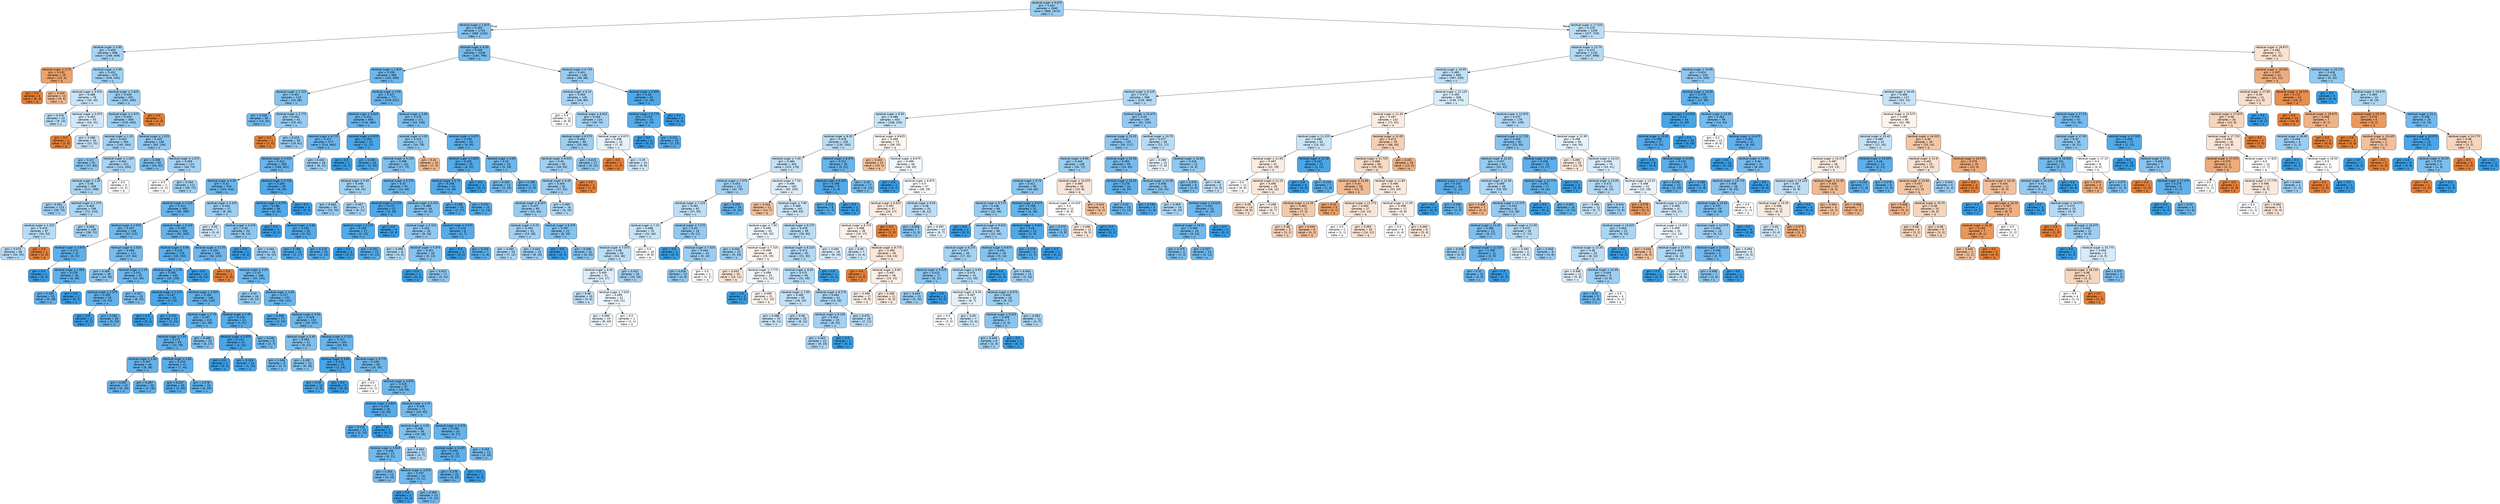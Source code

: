 digraph Tree {
node [shape=box, style="filled, rounded", color="black", fontname=helvetica] ;
edge [fontname=helvetica] ;
0 [label=<residual sugar &le; 6.875<br/>gini = 0.441<br/>samples = 2940<br/>value = [966, 1974]<br/>class = u>, fillcolor="#399de582"] ;
1 [label=<residual sugar &le; 1.675<br/>gini = 0.405<br/>samples = 1734<br/>value = [489, 1245]<br/>class = u>, fillcolor="#399de59b"] ;
0 -> 1 [labeldistance=2.5, labelangle=45, headlabel="True"] ;
2 [label=<residual sugar &le; 0.85<br/>gini = 0.459<br/>samples = 698<br/>value = [249, 449]<br/>class = u>, fillcolor="#399de572"] ;
1 -> 2 ;
3 [label=<residual sugar &le; 0.75<br/>gini = 0.332<br/>samples = 19<br/>value = [15, 4]<br/>class = q>, fillcolor="#e58139bb"] ;
2 -> 3 ;
4 [label=<gini = 0.0<br/>samples = 6<br/>value = [6, 0]<br/>class = q>, fillcolor="#e58139ff"] ;
3 -> 4 ;
5 [label=<gini = 0.426<br/>samples = 13<br/>value = [9, 4]<br/>class = q>, fillcolor="#e581398e"] ;
3 -> 5 ;
6 [label=<residual sugar &le; 1.05<br/>gini = 0.452<br/>samples = 679<br/>value = [234, 445]<br/>class = u>, fillcolor="#399de579"] ;
2 -> 6 ;
7 [label=<residual sugar &le; 0.925<br/>gini = 0.488<br/>samples = 78<br/>value = [33, 45]<br/>class = u>, fillcolor="#399de544"] ;
6 -> 7 ;
8 [label=<gini = 0.476<br/>samples = 23<br/>value = [9, 14]<br/>class = u>, fillcolor="#399de55b"] ;
7 -> 8 ;
9 [label=<residual sugar &le; 0.975<br/>gini = 0.492<br/>samples = 55<br/>value = [24, 31]<br/>class = u>, fillcolor="#399de53a"] ;
7 -> 9 ;
10 [label=<gini = 0.0<br/>samples = 2<br/>value = [2, 0]<br/>class = q>, fillcolor="#e58139ff"] ;
9 -> 10 ;
11 [label=<gini = 0.486<br/>samples = 53<br/>value = [22, 31]<br/>class = u>, fillcolor="#399de54a"] ;
9 -> 11 ;
12 [label=<residual sugar &le; 1.625<br/>gini = 0.445<br/>samples = 601<br/>value = [201, 400]<br/>class = u>, fillcolor="#399de57f"] ;
6 -> 12 ;
13 [label=<residual sugar &le; 1.475<br/>gini = 0.444<br/>samples = 600<br/>value = [200, 400]<br/>class = u>, fillcolor="#399de57f"] ;
12 -> 13 ;
14 [label=<residual sugar &le; 1.15<br/>gini = 0.453<br/>samples = 404<br/>value = [140, 264]<br/>class = u>, fillcolor="#399de578"] ;
13 -> 14 ;
15 [label=<gini = 0.417<br/>samples = 91<br/>value = [27, 64]<br/>class = u>, fillcolor="#399de593"] ;
14 -> 15 ;
16 [label=<residual sugar &le; 1.425<br/>gini = 0.461<br/>samples = 313<br/>value = [113, 200]<br/>class = u>, fillcolor="#399de56f"] ;
14 -> 16 ;
17 [label=<residual sugar &le; 1.25<br/>gini = 0.46<br/>samples = 309<br/>value = [111, 198]<br/>class = u>, fillcolor="#399de570"] ;
16 -> 17 ;
18 [label=<gini = 0.452<br/>samples = 113<br/>value = [39, 74]<br/>class = u>, fillcolor="#399de579"] ;
17 -> 18 ;
19 [label=<residual sugar &le; 1.375<br/>gini = 0.465<br/>samples = 196<br/>value = [72, 124]<br/>class = u>, fillcolor="#399de56b"] ;
17 -> 19 ;
20 [label=<residual sugar &le; 1.325<br/>gini = 0.476<br/>samples = 87<br/>value = [34, 53]<br/>class = u>, fillcolor="#399de55b"] ;
19 -> 20 ;
21 [label=<gini = 0.473<br/>samples = 86<br/>value = [33, 53]<br/>class = u>, fillcolor="#399de560"] ;
20 -> 21 ;
22 [label=<gini = 0.0<br/>samples = 1<br/>value = [1, 0]<br/>class = q>, fillcolor="#e58139ff"] ;
20 -> 22 ;
23 [label=<gini = 0.454<br/>samples = 109<br/>value = [38, 71]<br/>class = u>, fillcolor="#399de577"] ;
19 -> 23 ;
24 [label=<gini = 0.5<br/>samples = 4<br/>value = [2, 2]<br/>class = q>, fillcolor="#e5813900"] ;
16 -> 24 ;
25 [label=<residual sugar &le; 1.525<br/>gini = 0.425<br/>samples = 196<br/>value = [60, 136]<br/>class = u>, fillcolor="#399de58e"] ;
13 -> 25 ;
26 [label=<gini = 0.369<br/>samples = 82<br/>value = [20, 62]<br/>class = u>, fillcolor="#399de5ad"] ;
25 -> 26 ;
27 [label=<residual sugar &le; 1.575<br/>gini = 0.456<br/>samples = 114<br/>value = [40, 74]<br/>class = u>, fillcolor="#399de575"] ;
25 -> 27 ;
28 [label=<gini = 0.5<br/>samples = 2<br/>value = [1, 1]<br/>class = q>, fillcolor="#e5813900"] ;
27 -> 28 ;
29 [label=<gini = 0.454<br/>samples = 112<br/>value = [39, 73]<br/>class = u>, fillcolor="#399de577"] ;
27 -> 29 ;
30 [label=<gini = 0.0<br/>samples = 1<br/>value = [1, 0]<br/>class = q>, fillcolor="#e58139ff"] ;
12 -> 30 ;
31 [label=<residual sugar &le; 6.05<br/>gini = 0.356<br/>samples = 1036<br/>value = [240, 796]<br/>class = u>, fillcolor="#399de5b2"] ;
1 -> 31 ;
32 [label=<residual sugar &le; 1.825<br/>gini = 0.338<br/>samples = 890<br/>value = [192, 698]<br/>class = u>, fillcolor="#399de5b9"] ;
31 -> 32 ;
33 [label=<residual sugar &le; 1.725<br/>gini = 0.401<br/>samples = 119<br/>value = [33, 86]<br/>class = u>, fillcolor="#399de59d"] ;
32 -> 33 ;
34 [label=<gini = 0.348<br/>samples = 58<br/>value = [13, 45]<br/>class = u>, fillcolor="#399de5b5"] ;
33 -> 34 ;
35 [label=<residual sugar &le; 1.775<br/>gini = 0.441<br/>samples = 61<br/>value = [20, 41]<br/>class = u>, fillcolor="#399de583"] ;
33 -> 35 ;
36 [label=<gini = 0.0<br/>samples = 1<br/>value = [1, 0]<br/>class = q>, fillcolor="#e58139ff"] ;
35 -> 36 ;
37 [label=<gini = 0.433<br/>samples = 60<br/>value = [19, 41]<br/>class = u>, fillcolor="#399de589"] ;
35 -> 37 ;
38 [label=<residual sugar &le; 4.95<br/>gini = 0.327<br/>samples = 771<br/>value = [159, 612]<br/>class = u>, fillcolor="#399de5bd"] ;
32 -> 38 ;
39 [label=<residual sugar &le; 4.825<br/>gini = 0.312<br/>samples = 600<br/>value = [116, 484]<br/>class = u>, fillcolor="#399de5c2"] ;
38 -> 39 ;
40 [label=<residual sugar &le; 4.775<br/>gini = 0.317<br/>samples = 577<br/>value = [114, 463]<br/>class = u>, fillcolor="#399de5c0"] ;
39 -> 40 ;
41 [label=<residual sugar &le; 4.525<br/>gini = 0.312<br/>samples = 559<br/>value = [108, 451]<br/>class = u>, fillcolor="#399de5c2"] ;
40 -> 41 ;
42 [label=<residual sugar &le; 4.35<br/>gini = 0.32<br/>samples = 520<br/>value = [104, 416]<br/>class = u>, fillcolor="#399de5bf"] ;
41 -> 42 ;
43 [label=<residual sugar &le; 2.225<br/>gini = 0.311<br/>samples = 493<br/>value = [95, 398]<br/>class = u>, fillcolor="#399de5c2"] ;
42 -> 43 ;
44 [label=<residual sugar &le; 1.975<br/>gini = 0.347<br/>samples = 148<br/>value = [33, 115]<br/>class = u>, fillcolor="#399de5b6"] ;
43 -> 44 ;
45 [label=<residual sugar &le; 1.875<br/>gini = 0.272<br/>samples = 37<br/>value = [6, 31]<br/>class = u>, fillcolor="#399de5ce"] ;
44 -> 45 ;
46 [label=<gini = 0.0<br/>samples = 1<br/>value = [0, 1]<br/>class = u>, fillcolor="#399de5ff"] ;
45 -> 46 ;
47 [label=<residual sugar &le; 1.925<br/>gini = 0.278<br/>samples = 36<br/>value = [6, 30]<br/>class = u>, fillcolor="#399de5cc"] ;
45 -> 47 ;
48 [label=<gini = 0.284<br/>samples = 35<br/>value = [6, 29]<br/>class = u>, fillcolor="#399de5ca"] ;
47 -> 48 ;
49 [label=<gini = 0.0<br/>samples = 1<br/>value = [0, 1]<br/>class = u>, fillcolor="#399de5ff"] ;
47 -> 49 ;
50 [label=<residual sugar &le; 2.025<br/>gini = 0.368<br/>samples = 111<br/>value = [27, 84]<br/>class = u>, fillcolor="#399de5ad"] ;
44 -> 50 ;
51 [label=<gini = 0.408<br/>samples = 49<br/>value = [14, 35]<br/>class = u>, fillcolor="#399de599"] ;
50 -> 51 ;
52 [label=<residual sugar &le; 2.15<br/>gini = 0.331<br/>samples = 62<br/>value = [13, 49]<br/>class = u>, fillcolor="#399de5bb"] ;
50 -> 52 ;
53 [label=<residual sugar &le; 2.075<br/>gini = 0.285<br/>samples = 29<br/>value = [5, 24]<br/>class = u>, fillcolor="#399de5ca"] ;
52 -> 53 ;
54 [label=<gini = 0.0<br/>samples = 1<br/>value = [0, 1]<br/>class = u>, fillcolor="#399de5ff"] ;
53 -> 54 ;
55 [label=<gini = 0.293<br/>samples = 28<br/>value = [5, 23]<br/>class = u>, fillcolor="#399de5c8"] ;
53 -> 55 ;
56 [label=<gini = 0.367<br/>samples = 33<br/>value = [8, 25]<br/>class = u>, fillcolor="#399de5ad"] ;
52 -> 56 ;
57 [label=<residual sugar &le; 3.125<br/>gini = 0.295<br/>samples = 345<br/>value = [62, 283]<br/>class = u>, fillcolor="#399de5c7"] ;
43 -> 57 ;
58 [label=<residual sugar &le; 3.05<br/>gini = 0.252<br/>samples = 176<br/>value = [26, 150]<br/>class = u>, fillcolor="#399de5d3"] ;
57 -> 58 ;
59 [label=<residual sugar &le; 2.35<br/>gini = 0.265<br/>samples = 165<br/>value = [26, 139]<br/>class = u>, fillcolor="#399de5cf"] ;
58 -> 59 ;
60 [label=<residual sugar &le; 2.275<br/>gini = 0.147<br/>samples = 25<br/>value = [2, 23]<br/>class = u>, fillcolor="#399de5e9"] ;
59 -> 60 ;
61 [label=<gini = 0.0<br/>samples = 1<br/>value = [0, 1]<br/>class = u>, fillcolor="#399de5ff"] ;
60 -> 61 ;
62 [label=<gini = 0.153<br/>samples = 24<br/>value = [2, 22]<br/>class = u>, fillcolor="#399de5e8"] ;
60 -> 62 ;
63 [label=<residual sugar &le; 2.825<br/>gini = 0.284<br/>samples = 140<br/>value = [24, 116]<br/>class = u>, fillcolor="#399de5ca"] ;
59 -> 63 ;
64 [label=<residual sugar &le; 2.75<br/>gini = 0.297<br/>samples = 116<br/>value = [21, 95]<br/>class = u>, fillcolor="#399de5c7"] ;
63 -> 64 ;
65 [label=<residual sugar &le; 2.55<br/>gini = 0.271<br/>samples = 93<br/>value = [15, 78]<br/>class = u>, fillcolor="#399de5ce"] ;
64 -> 65 ;
66 [label=<residual sugar &le; 2.45<br/>gini = 0.287<br/>samples = 46<br/>value = [8, 38]<br/>class = u>, fillcolor="#399de5c9"] ;
65 -> 66 ;
67 [label=<gini = 0.287<br/>samples = 23<br/>value = [4, 19]<br/>class = u>, fillcolor="#399de5c9"] ;
66 -> 67 ;
68 [label=<gini = 0.287<br/>samples = 23<br/>value = [4, 19]<br/>class = u>, fillcolor="#399de5c9"] ;
66 -> 68 ;
69 [label=<residual sugar &le; 2.65<br/>gini = 0.254<br/>samples = 47<br/>value = [7, 40]<br/>class = u>, fillcolor="#399de5d2"] ;
65 -> 69 ;
70 [label=<gini = 0.227<br/>samples = 23<br/>value = [3, 20]<br/>class = u>, fillcolor="#399de5d9"] ;
69 -> 70 ;
71 [label=<gini = 0.278<br/>samples = 24<br/>value = [4, 20]<br/>class = u>, fillcolor="#399de5cc"] ;
69 -> 71 ;
72 [label=<gini = 0.386<br/>samples = 23<br/>value = [6, 17]<br/>class = u>, fillcolor="#399de5a5"] ;
64 -> 72 ;
73 [label=<residual sugar &le; 2.95<br/>gini = 0.219<br/>samples = 24<br/>value = [3, 21]<br/>class = u>, fillcolor="#399de5db"] ;
63 -> 73 ;
74 [label=<residual sugar &le; 2.875<br/>gini = 0.124<br/>samples = 15<br/>value = [1, 14]<br/>class = u>, fillcolor="#399de5ed"] ;
73 -> 74 ;
75 [label=<gini = 0.0<br/>samples = 1<br/>value = [0, 1]<br/>class = u>, fillcolor="#399de5ff"] ;
74 -> 75 ;
76 [label=<gini = 0.133<br/>samples = 14<br/>value = [1, 13]<br/>class = u>, fillcolor="#399de5eb"] ;
74 -> 76 ;
77 [label=<gini = 0.346<br/>samples = 9<br/>value = [2, 7]<br/>class = u>, fillcolor="#399de5b6"] ;
73 -> 77 ;
78 [label=<gini = 0.0<br/>samples = 11<br/>value = [0, 11]<br/>class = u>, fillcolor="#399de5ff"] ;
58 -> 78 ;
79 [label=<residual sugar &le; 3.175<br/>gini = 0.335<br/>samples = 169<br/>value = [36, 133]<br/>class = u>, fillcolor="#399de5ba"] ;
57 -> 79 ;
80 [label=<gini = 0.0<br/>samples = 1<br/>value = [1, 0]<br/>class = q>, fillcolor="#e58139ff"] ;
79 -> 80 ;
81 [label=<residual sugar &le; 3.25<br/>gini = 0.33<br/>samples = 168<br/>value = [35, 133]<br/>class = u>, fillcolor="#399de5bc"] ;
79 -> 81 ;
82 [label=<gini = 0.43<br/>samples = 16<br/>value = [5, 11]<br/>class = u>, fillcolor="#399de58b"] ;
81 -> 82 ;
83 [label=<residual sugar &le; 3.35<br/>gini = 0.317<br/>samples = 152<br/>value = [30, 122]<br/>class = u>, fillcolor="#399de5c0"] ;
81 -> 83 ;
84 [label=<gini = 0.208<br/>samples = 17<br/>value = [2, 15]<br/>class = u>, fillcolor="#399de5dd"] ;
83 -> 84 ;
85 [label=<residual sugar &le; 3.55<br/>gini = 0.329<br/>samples = 135<br/>value = [28, 107]<br/>class = u>, fillcolor="#399de5bc"] ;
83 -> 85 ;
86 [label=<residual sugar &le; 3.45<br/>gini = 0.383<br/>samples = 31<br/>value = [8, 23]<br/>class = u>, fillcolor="#399de5a6"] ;
85 -> 86 ;
87 [label=<gini = 0.346<br/>samples = 9<br/>value = [2, 7]<br/>class = u>, fillcolor="#399de5b6"] ;
86 -> 87 ;
88 [label=<gini = 0.397<br/>samples = 22<br/>value = [6, 16]<br/>class = u>, fillcolor="#399de59f"] ;
86 -> 88 ;
89 [label=<residual sugar &le; 3.725<br/>gini = 0.311<br/>samples = 104<br/>value = [20, 84]<br/>class = u>, fillcolor="#399de5c2"] ;
85 -> 89 ;
90 [label=<residual sugar &le; 3.65<br/>gini = 0.124<br/>samples = 15<br/>value = [1, 14]<br/>class = u>, fillcolor="#399de5ed"] ;
89 -> 90 ;
91 [label=<gini = 0.18<br/>samples = 10<br/>value = [1, 9]<br/>class = u>, fillcolor="#399de5e3"] ;
90 -> 91 ;
92 [label=<gini = 0.0<br/>samples = 5<br/>value = [0, 5]<br/>class = u>, fillcolor="#399de5ff"] ;
90 -> 92 ;
93 [label=<residual sugar &le; 3.775<br/>gini = 0.336<br/>samples = 89<br/>value = [19, 70]<br/>class = u>, fillcolor="#399de5ba"] ;
89 -> 93 ;
94 [label=<gini = 0.5<br/>samples = 2<br/>value = [1, 1]<br/>class = q>, fillcolor="#e5813900"] ;
93 -> 94 ;
95 [label=<residual sugar &le; 3.875<br/>gini = 0.328<br/>samples = 87<br/>value = [18, 69]<br/>class = u>, fillcolor="#399de5bc"] ;
93 -> 95 ;
96 [label=<residual sugar &le; 3.825<br/>gini = 0.219<br/>samples = 16<br/>value = [2, 14]<br/>class = u>, fillcolor="#399de5db"] ;
95 -> 96 ;
97 [label=<gini = 0.231<br/>samples = 15<br/>value = [2, 13]<br/>class = u>, fillcolor="#399de5d8"] ;
96 -> 97 ;
98 [label=<gini = 0.0<br/>samples = 1<br/>value = [0, 1]<br/>class = u>, fillcolor="#399de5ff"] ;
96 -> 98 ;
99 [label=<residual sugar &le; 4.15<br/>gini = 0.349<br/>samples = 71<br/>value = [16, 55]<br/>class = u>, fillcolor="#399de5b5"] ;
95 -> 99 ;
100 [label=<residual sugar &le; 4.05<br/>gini = 0.388<br/>samples = 38<br/>value = [10, 28]<br/>class = u>, fillcolor="#399de5a4"] ;
99 -> 100 ;
101 [label=<residual sugar &le; 3.925<br/>gini = 0.346<br/>samples = 27<br/>value = [6, 21]<br/>class = u>, fillcolor="#399de5b6"] ;
100 -> 101 ;
102 [label=<gini = 0.355<br/>samples = 13<br/>value = [3, 10]<br/>class = u>, fillcolor="#399de5b3"] ;
101 -> 102 ;
103 [label=<residual sugar &le; 3.975<br/>gini = 0.337<br/>samples = 14<br/>value = [3, 11]<br/>class = u>, fillcolor="#399de5b9"] ;
101 -> 103 ;
104 [label=<gini = 0.0<br/>samples = 1<br/>value = [0, 1]<br/>class = u>, fillcolor="#399de5ff"] ;
103 -> 104 ;
105 [label=<gini = 0.355<br/>samples = 13<br/>value = [3, 10]<br/>class = u>, fillcolor="#399de5b3"] ;
103 -> 105 ;
106 [label=<gini = 0.463<br/>samples = 11<br/>value = [4, 7]<br/>class = u>, fillcolor="#399de56d"] ;
100 -> 106 ;
107 [label=<residual sugar &le; 4.275<br/>gini = 0.298<br/>samples = 33<br/>value = [6, 27]<br/>class = u>, fillcolor="#399de5c6"] ;
99 -> 107 ;
108 [label=<residual sugar &le; 4.225<br/>gini = 0.255<br/>samples = 20<br/>value = [3, 17]<br/>class = u>, fillcolor="#399de5d2"] ;
107 -> 108 ;
109 [label=<gini = 0.278<br/>samples = 18<br/>value = [3, 15]<br/>class = u>, fillcolor="#399de5cc"] ;
108 -> 109 ;
110 [label=<gini = 0.0<br/>samples = 2<br/>value = [0, 2]<br/>class = u>, fillcolor="#399de5ff"] ;
108 -> 110 ;
111 [label=<gini = 0.355<br/>samples = 13<br/>value = [3, 10]<br/>class = u>, fillcolor="#399de5b3"] ;
107 -> 111 ;
112 [label=<residual sugar &le; 4.425<br/>gini = 0.444<br/>samples = 27<br/>value = [9, 18]<br/>class = u>, fillcolor="#399de57f"] ;
42 -> 112 ;
113 [label=<gini = 0.49<br/>samples = 7<br/>value = [3, 4]<br/>class = u>, fillcolor="#399de540"] ;
112 -> 113 ;
114 [label=<residual sugar &le; 4.475<br/>gini = 0.42<br/>samples = 20<br/>value = [6, 14]<br/>class = u>, fillcolor="#399de592"] ;
112 -> 114 ;
115 [label=<gini = 0.0<br/>samples = 2<br/>value = [0, 2]<br/>class = u>, fillcolor="#399de5ff"] ;
114 -> 115 ;
116 [label=<gini = 0.444<br/>samples = 18<br/>value = [6, 12]<br/>class = u>, fillcolor="#399de57f"] ;
114 -> 116 ;
117 [label=<residual sugar &le; 4.725<br/>gini = 0.184<br/>samples = 39<br/>value = [4, 35]<br/>class = u>, fillcolor="#399de5e2"] ;
41 -> 117 ;
118 [label=<residual sugar &le; 4.575<br/>gini = 0.198<br/>samples = 36<br/>value = [4, 32]<br/>class = u>, fillcolor="#399de5df"] ;
117 -> 118 ;
119 [label=<gini = 0.0<br/>samples = 1<br/>value = [0, 1]<br/>class = u>, fillcolor="#399de5ff"] ;
118 -> 119 ;
120 [label=<residual sugar &le; 4.65<br/>gini = 0.202<br/>samples = 35<br/>value = [4, 31]<br/>class = u>, fillcolor="#399de5de"] ;
118 -> 120 ;
121 [label=<gini = 0.188<br/>samples = 19<br/>value = [2, 17]<br/>class = u>, fillcolor="#399de5e1"] ;
120 -> 121 ;
122 [label=<gini = 0.219<br/>samples = 16<br/>value = [2, 14]<br/>class = u>, fillcolor="#399de5db"] ;
120 -> 122 ;
123 [label=<gini = 0.0<br/>samples = 3<br/>value = [0, 3]<br/>class = u>, fillcolor="#399de5ff"] ;
117 -> 123 ;
124 [label=<gini = 0.444<br/>samples = 18<br/>value = [6, 12]<br/>class = u>, fillcolor="#399de57f"] ;
40 -> 124 ;
125 [label=<residual sugar &le; 4.875<br/>gini = 0.159<br/>samples = 23<br/>value = [2, 21]<br/>class = u>, fillcolor="#399de5e7"] ;
39 -> 125 ;
126 [label=<gini = 0.0<br/>samples = 1<br/>value = [0, 1]<br/>class = u>, fillcolor="#399de5ff"] ;
125 -> 126 ;
127 [label=<gini = 0.165<br/>samples = 22<br/>value = [2, 20]<br/>class = u>, fillcolor="#399de5e6"] ;
125 -> 127 ;
128 [label=<residual sugar &le; 5.65<br/>gini = 0.376<br/>samples = 171<br/>value = [43, 128]<br/>class = u>, fillcolor="#399de5a9"] ;
38 -> 128 ;
129 [label=<residual sugar &le; 5.55<br/>gini = 0.423<br/>samples = 112<br/>value = [34, 78]<br/>class = u>, fillcolor="#399de590"] ;
128 -> 129 ;
130 [label=<residual sugar &le; 5.125<br/>gini = 0.389<br/>samples = 102<br/>value = [27, 75]<br/>class = u>, fillcolor="#399de5a3"] ;
129 -> 130 ;
131 [label=<residual sugar &le; 5.05<br/>gini = 0.449<br/>samples = 47<br/>value = [16, 31]<br/>class = u>, fillcolor="#399de57b"] ;
130 -> 131 ;
132 [label=<gini = 0.444<br/>samples = 30<br/>value = [10, 20]<br/>class = u>, fillcolor="#399de57f"] ;
131 -> 132 ;
133 [label=<gini = 0.457<br/>samples = 17<br/>value = [6, 11]<br/>class = u>, fillcolor="#399de574"] ;
131 -> 133 ;
134 [label=<residual sugar &le; 5.275<br/>gini = 0.32<br/>samples = 55<br/>value = [11, 44]<br/>class = u>, fillcolor="#399de5bf"] ;
130 -> 134 ;
135 [label=<residual sugar &le; 5.225<br/>gini = 0.172<br/>samples = 21<br/>value = [2, 19]<br/>class = u>, fillcolor="#399de5e4"] ;
134 -> 135 ;
136 [label=<residual sugar &le; 5.175<br/>gini = 0.208<br/>samples = 17<br/>value = [2, 15]<br/>class = u>, fillcolor="#399de5dd"] ;
135 -> 136 ;
137 [label=<gini = 0.0<br/>samples = 2<br/>value = [0, 2]<br/>class = u>, fillcolor="#399de5ff"] ;
136 -> 137 ;
138 [label=<gini = 0.231<br/>samples = 15<br/>value = [2, 13]<br/>class = u>, fillcolor="#399de5d8"] ;
136 -> 138 ;
139 [label=<gini = 0.0<br/>samples = 4<br/>value = [0, 4]<br/>class = u>, fillcolor="#399de5ff"] ;
135 -> 139 ;
140 [label=<residual sugar &le; 5.425<br/>gini = 0.389<br/>samples = 34<br/>value = [9, 25]<br/>class = u>, fillcolor="#399de5a3"] ;
134 -> 140 ;
141 [label=<residual sugar &le; 5.325<br/>gini = 0.426<br/>samples = 26<br/>value = [8, 18]<br/>class = u>, fillcolor="#399de58e"] ;
140 -> 141 ;
142 [label=<gini = 0.469<br/>samples = 8<br/>value = [3, 5]<br/>class = u>, fillcolor="#399de566"] ;
141 -> 142 ;
143 [label=<residual sugar &le; 5.375<br/>gini = 0.401<br/>samples = 18<br/>value = [5, 13]<br/>class = u>, fillcolor="#399de59d"] ;
141 -> 143 ;
144 [label=<gini = 0.0<br/>samples = 1<br/>value = [0, 1]<br/>class = u>, fillcolor="#399de5ff"] ;
143 -> 144 ;
145 [label=<gini = 0.415<br/>samples = 17<br/>value = [5, 12]<br/>class = u>, fillcolor="#399de595"] ;
143 -> 145 ;
146 [label=<residual sugar &le; 5.475<br/>gini = 0.219<br/>samples = 8<br/>value = [1, 7]<br/>class = u>, fillcolor="#399de5db"] ;
140 -> 146 ;
147 [label=<gini = 0.0<br/>samples = 1<br/>value = [0, 1]<br/>class = u>, fillcolor="#399de5ff"] ;
146 -> 147 ;
148 [label=<gini = 0.245<br/>samples = 7<br/>value = [1, 6]<br/>class = u>, fillcolor="#399de5d4"] ;
146 -> 148 ;
149 [label=<gini = 0.42<br/>samples = 10<br/>value = [7, 3]<br/>class = q>, fillcolor="#e5813992"] ;
129 -> 149 ;
150 [label=<residual sugar &le; 5.875<br/>gini = 0.259<br/>samples = 59<br/>value = [9, 50]<br/>class = u>, fillcolor="#399de5d1"] ;
128 -> 150 ;
151 [label=<residual sugar &le; 5.825<br/>gini = 0.202<br/>samples = 35<br/>value = [4, 31]<br/>class = u>, fillcolor="#399de5de"] ;
150 -> 151 ;
152 [label=<residual sugar &le; 5.75<br/>gini = 0.208<br/>samples = 34<br/>value = [4, 30]<br/>class = u>, fillcolor="#399de5dd"] ;
151 -> 152 ;
153 [label=<gini = 0.188<br/>samples = 19<br/>value = [2, 17]<br/>class = u>, fillcolor="#399de5e1"] ;
152 -> 153 ;
154 [label=<gini = 0.231<br/>samples = 15<br/>value = [2, 13]<br/>class = u>, fillcolor="#399de5d8"] ;
152 -> 154 ;
155 [label=<gini = 0.0<br/>samples = 1<br/>value = [0, 1]<br/>class = u>, fillcolor="#399de5ff"] ;
151 -> 155 ;
156 [label=<residual sugar &le; 5.95<br/>gini = 0.33<br/>samples = 24<br/>value = [5, 19]<br/>class = u>, fillcolor="#399de5bc"] ;
150 -> 156 ;
157 [label=<gini = 0.355<br/>samples = 13<br/>value = [3, 10]<br/>class = u>, fillcolor="#399de5b3"] ;
156 -> 157 ;
158 [label=<gini = 0.298<br/>samples = 11<br/>value = [2, 9]<br/>class = u>, fillcolor="#399de5c6"] ;
156 -> 158 ;
159 [label=<residual sugar &le; 6.725<br/>gini = 0.441<br/>samples = 146<br/>value = [48, 98]<br/>class = u>, fillcolor="#399de582"] ;
31 -> 159 ;
160 [label=<residual sugar &le; 6.15<br/>gini = 0.464<br/>samples = 126<br/>value = [46, 80]<br/>class = u>, fillcolor="#399de56c"] ;
159 -> 160 ;
161 [label=<gini = 0.5<br/>samples = 12<br/>value = [6, 6]<br/>class = q>, fillcolor="#e5813900"] ;
160 -> 161 ;
162 [label=<residual sugar &le; 6.625<br/>gini = 0.456<br/>samples = 114<br/>value = [40, 74]<br/>class = u>, fillcolor="#399de575"] ;
160 -> 162 ;
163 [label=<residual sugar &le; 6.575<br/>gini = 0.444<br/>samples = 99<br/>value = [33, 66]<br/>class = u>, fillcolor="#399de57f"] ;
162 -> 163 ;
164 [label=<residual sugar &le; 6.525<br/>gini = 0.45<br/>samples = 82<br/>value = [28, 54]<br/>class = u>, fillcolor="#399de57b"] ;
163 -> 164 ;
165 [label=<residual sugar &le; 6.45<br/>gini = 0.444<br/>samples = 81<br/>value = [27, 54]<br/>class = u>, fillcolor="#399de57f"] ;
164 -> 165 ;
166 [label=<residual sugar &le; 6.325<br/>gini = 0.437<br/>samples = 65<br/>value = [21, 44]<br/>class = u>, fillcolor="#399de585"] ;
165 -> 166 ;
167 [label=<residual sugar &le; 6.25<br/>gini = 0.454<br/>samples = 43<br/>value = [15, 28]<br/>class = u>, fillcolor="#399de576"] ;
166 -> 167 ;
168 [label=<gini = 0.465<br/>samples = 19<br/>value = [7, 12]<br/>class = u>, fillcolor="#399de56a"] ;
167 -> 168 ;
169 [label=<gini = 0.444<br/>samples = 24<br/>value = [8, 16]<br/>class = u>, fillcolor="#399de57f"] ;
167 -> 169 ;
170 [label=<residual sugar &le; 6.375<br/>gini = 0.397<br/>samples = 22<br/>value = [6, 16]<br/>class = u>, fillcolor="#399de59f"] ;
166 -> 170 ;
171 [label=<gini = 0.0<br/>samples = 1<br/>value = [0, 1]<br/>class = u>, fillcolor="#399de5ff"] ;
170 -> 171 ;
172 [label=<gini = 0.408<br/>samples = 21<br/>value = [6, 15]<br/>class = u>, fillcolor="#399de599"] ;
170 -> 172 ;
173 [label=<gini = 0.469<br/>samples = 16<br/>value = [6, 10]<br/>class = u>, fillcolor="#399de566"] ;
165 -> 173 ;
174 [label=<gini = 0.0<br/>samples = 1<br/>value = [1, 0]<br/>class = q>, fillcolor="#e58139ff"] ;
164 -> 174 ;
175 [label=<gini = 0.415<br/>samples = 17<br/>value = [5, 12]<br/>class = u>, fillcolor="#399de595"] ;
163 -> 175 ;
176 [label=<residual sugar &le; 6.675<br/>gini = 0.498<br/>samples = 15<br/>value = [7, 8]<br/>class = u>, fillcolor="#399de520"] ;
162 -> 176 ;
177 [label=<gini = 0.0<br/>samples = 1<br/>value = [1, 0]<br/>class = q>, fillcolor="#e58139ff"] ;
176 -> 177 ;
178 [label=<gini = 0.49<br/>samples = 14<br/>value = [6, 8]<br/>class = u>, fillcolor="#399de540"] ;
176 -> 178 ;
179 [label=<residual sugar &le; 6.825<br/>gini = 0.18<br/>samples = 20<br/>value = [2, 18]<br/>class = u>, fillcolor="#399de5e3"] ;
159 -> 179 ;
180 [label=<residual sugar &le; 6.775<br/>gini = 0.219<br/>samples = 16<br/>value = [2, 14]<br/>class = u>, fillcolor="#399de5db"] ;
179 -> 180 ;
181 [label=<gini = 0.0<br/>samples = 1<br/>value = [0, 1]<br/>class = u>, fillcolor="#399de5ff"] ;
180 -> 181 ;
182 [label=<gini = 0.231<br/>samples = 15<br/>value = [2, 13]<br/>class = u>, fillcolor="#399de5d8"] ;
180 -> 182 ;
183 [label=<gini = 0.0<br/>samples = 4<br/>value = [0, 4]<br/>class = u>, fillcolor="#399de5ff"] ;
179 -> 183 ;
184 [label=<residual sugar &le; 17.525<br/>gini = 0.478<br/>samples = 1206<br/>value = [477, 729]<br/>class = u>, fillcolor="#399de558"] ;
0 -> 184 [labeldistance=2.5, labelangle=-45, headlabel="False"] ;
185 [label=<residual sugar &le; 13.75<br/>gini = 0.474<br/>samples = 1135<br/>value = [437, 698]<br/>class = u>, fillcolor="#399de55f"] ;
184 -> 185 ;
186 [label=<residual sugar &le; 10.95<br/>gini = 0.482<br/>samples = 906<br/>value = [367, 539]<br/>class = u>, fillcolor="#399de551"] ;
185 -> 186 ;
187 [label=<residual sugar &le; 9.125<br/>gini = 0.473<br/>samples = 598<br/>value = [229, 369]<br/>class = u>, fillcolor="#399de561"] ;
186 -> 187 ;
188 [label=<residual sugar &le; 8.55<br/>gini = 0.486<br/>samples = 403<br/>value = [168, 235]<br/>class = u>, fillcolor="#399de549"] ;
187 -> 188 ;
189 [label=<residual sugar &le; 8.35<br/>gini = 0.478<br/>samples = 330<br/>value = [130, 200]<br/>class = u>, fillcolor="#399de559"] ;
188 -> 189 ;
190 [label=<residual sugar &le; 7.45<br/>gini = 0.484<br/>samples = 304<br/>value = [125, 179]<br/>class = u>, fillcolor="#399de54d"] ;
189 -> 190 ;
191 [label=<residual sugar &le; 7.375<br/>gini = 0.453<br/>samples = 121<br/>value = [42, 79]<br/>class = u>, fillcolor="#399de577"] ;
190 -> 191 ;
192 [label=<residual sugar &le; 7.225<br/>gini = 0.481<br/>samples = 92<br/>value = [37, 55]<br/>class = u>, fillcolor="#399de553"] ;
191 -> 192 ;
193 [label=<residual sugar &le; 7.15<br/>gini = 0.488<br/>samples = 76<br/>value = [32, 44]<br/>class = u>, fillcolor="#399de546"] ;
192 -> 193 ;
194 [label=<residual sugar &le; 7.075<br/>gini = 0.48<br/>samples = 60<br/>value = [24, 36]<br/>class = u>, fillcolor="#399de555"] ;
193 -> 194 ;
195 [label=<residual sugar &le; 6.95<br/>gini = 0.495<br/>samples = 31<br/>value = [14, 17]<br/>class = u>, fillcolor="#399de52d"] ;
194 -> 195 ;
196 [label=<gini = 0.48<br/>samples = 10<br/>value = [4, 6]<br/>class = u>, fillcolor="#399de555"] ;
195 -> 196 ;
197 [label=<residual sugar &le; 7.025<br/>gini = 0.499<br/>samples = 21<br/>value = [10, 11]<br/>class = u>, fillcolor="#399de517"] ;
195 -> 197 ;
198 [label=<gini = 0.499<br/>samples = 19<br/>value = [9, 10]<br/>class = u>, fillcolor="#399de519"] ;
197 -> 198 ;
199 [label=<gini = 0.5<br/>samples = 2<br/>value = [1, 1]<br/>class = q>, fillcolor="#e5813900"] ;
197 -> 199 ;
200 [label=<gini = 0.452<br/>samples = 29<br/>value = [10, 19]<br/>class = u>, fillcolor="#399de579"] ;
194 -> 200 ;
201 [label=<gini = 0.5<br/>samples = 16<br/>value = [8, 8]<br/>class = q>, fillcolor="#e5813900"] ;
193 -> 201 ;
202 [label=<residual sugar &le; 7.275<br/>gini = 0.43<br/>samples = 16<br/>value = [5, 11]<br/>class = u>, fillcolor="#399de58b"] ;
192 -> 202 ;
203 [label=<gini = 0.0<br/>samples = 1<br/>value = [0, 1]<br/>class = u>, fillcolor="#399de5ff"] ;
202 -> 203 ;
204 [label=<residual sugar &le; 7.325<br/>gini = 0.444<br/>samples = 15<br/>value = [5, 10]<br/>class = u>, fillcolor="#399de57f"] ;
202 -> 204 ;
205 [label=<gini = 0.426<br/>samples = 13<br/>value = [4, 9]<br/>class = u>, fillcolor="#399de58e"] ;
204 -> 205 ;
206 [label=<gini = 0.5<br/>samples = 2<br/>value = [1, 1]<br/>class = q>, fillcolor="#e5813900"] ;
204 -> 206 ;
207 [label=<gini = 0.285<br/>samples = 29<br/>value = [5, 24]<br/>class = u>, fillcolor="#399de5ca"] ;
191 -> 207 ;
208 [label=<residual sugar &le; 7.55<br/>gini = 0.496<br/>samples = 183<br/>value = [83, 100]<br/>class = u>, fillcolor="#399de52b"] ;
190 -> 208 ;
209 [label=<gini = 0.444<br/>samples = 21<br/>value = [14, 7]<br/>class = q>, fillcolor="#e581397f"] ;
208 -> 209 ;
210 [label=<residual sugar &le; 7.85<br/>gini = 0.489<br/>samples = 162<br/>value = [69, 93]<br/>class = u>, fillcolor="#399de542"] ;
208 -> 210 ;
211 [label=<residual sugar &le; 7.65<br/>gini = 0.499<br/>samples = 63<br/>value = [30, 33]<br/>class = u>, fillcolor="#399de517"] ;
210 -> 211 ;
212 [label=<gini = 0.444<br/>samples = 15<br/>value = [5, 10]<br/>class = u>, fillcolor="#399de57f"] ;
211 -> 212 ;
213 [label=<residual sugar &le; 7.725<br/>gini = 0.499<br/>samples = 48<br/>value = [25, 23]<br/>class = q>, fillcolor="#e5813914"] ;
211 -> 213 ;
214 [label=<gini = 0.493<br/>samples = 25<br/>value = [14, 11]<br/>class = q>, fillcolor="#e5813937"] ;
213 -> 214 ;
215 [label=<residual sugar &le; 7.775<br/>gini = 0.499<br/>samples = 23<br/>value = [11, 12]<br/>class = u>, fillcolor="#399de515"] ;
213 -> 215 ;
216 [label=<gini = 0.0<br/>samples = 2<br/>value = [0, 2]<br/>class = u>, fillcolor="#399de5ff"] ;
215 -> 216 ;
217 [label=<gini = 0.499<br/>samples = 21<br/>value = [11, 10]<br/>class = q>, fillcolor="#e5813917"] ;
215 -> 217 ;
218 [label=<residual sugar &le; 8.275<br/>gini = 0.478<br/>samples = 99<br/>value = [39, 60]<br/>class = u>, fillcolor="#399de559"] ;
210 -> 218 ;
219 [label=<residual sugar &le; 8.225<br/>gini = 0.472<br/>samples = 81<br/>value = [31, 50]<br/>class = u>, fillcolor="#399de561"] ;
218 -> 219 ;
220 [label=<residual sugar &le; 8.05<br/>gini = 0.475<br/>samples = 80<br/>value = [31, 49]<br/>class = u>, fillcolor="#399de55e"] ;
219 -> 220 ;
221 [label=<residual sugar &le; 7.95<br/>gini = 0.484<br/>samples = 39<br/>value = [16, 23]<br/>class = u>, fillcolor="#399de54e"] ;
220 -> 221 ;
222 [label=<gini = 0.488<br/>samples = 19<br/>value = [8, 11]<br/>class = u>, fillcolor="#399de546"] ;
221 -> 222 ;
223 [label=<gini = 0.48<br/>samples = 20<br/>value = [8, 12]<br/>class = u>, fillcolor="#399de555"] ;
221 -> 223 ;
224 [label=<residual sugar &le; 8.175<br/>gini = 0.464<br/>samples = 41<br/>value = [15, 26]<br/>class = u>, fillcolor="#399de56c"] ;
220 -> 224 ;
225 [label=<residual sugar &le; 8.125<br/>gini = 0.454<br/>samples = 23<br/>value = [8, 15]<br/>class = u>, fillcolor="#399de577"] ;
224 -> 225 ;
226 [label=<gini = 0.463<br/>samples = 22<br/>value = [8, 14]<br/>class = u>, fillcolor="#399de56d"] ;
225 -> 226 ;
227 [label=<gini = 0.0<br/>samples = 1<br/>value = [0, 1]<br/>class = u>, fillcolor="#399de5ff"] ;
225 -> 227 ;
228 [label=<gini = 0.475<br/>samples = 18<br/>value = [7, 11]<br/>class = u>, fillcolor="#399de55d"] ;
224 -> 228 ;
229 [label=<gini = 0.0<br/>samples = 1<br/>value = [0, 1]<br/>class = u>, fillcolor="#399de5ff"] ;
219 -> 229 ;
230 [label=<gini = 0.494<br/>samples = 18<br/>value = [8, 10]<br/>class = u>, fillcolor="#399de533"] ;
218 -> 230 ;
231 [label=<residual sugar &le; 8.475<br/>gini = 0.311<br/>samples = 26<br/>value = [5, 21]<br/>class = u>, fillcolor="#399de5c2"] ;
189 -> 231 ;
232 [label=<residual sugar &le; 8.425<br/>gini = 0.198<br/>samples = 9<br/>value = [1, 8]<br/>class = u>, fillcolor="#399de5df"] ;
231 -> 232 ;
233 [label=<gini = 0.219<br/>samples = 8<br/>value = [1, 7]<br/>class = u>, fillcolor="#399de5db"] ;
232 -> 233 ;
234 [label=<gini = 0.0<br/>samples = 1<br/>value = [0, 1]<br/>class = u>, fillcolor="#399de5ff"] ;
232 -> 234 ;
235 [label=<gini = 0.36<br/>samples = 17<br/>value = [4, 13]<br/>class = u>, fillcolor="#399de5b1"] ;
231 -> 235 ;
236 [label=<residual sugar &le; 8.625<br/>gini = 0.499<br/>samples = 73<br/>value = [38, 35]<br/>class = q>, fillcolor="#e5813914"] ;
188 -> 236 ;
237 [label=<gini = 0.444<br/>samples = 15<br/>value = [10, 5]<br/>class = q>, fillcolor="#e581397f"] ;
236 -> 237 ;
238 [label=<residual sugar &le; 8.675<br/>gini = 0.499<br/>samples = 58<br/>value = [28, 30]<br/>class = u>, fillcolor="#399de511"] ;
236 -> 238 ;
239 [label=<gini = 0.0<br/>samples = 1<br/>value = [0, 1]<br/>class = u>, fillcolor="#399de5ff"] ;
238 -> 239 ;
240 [label=<residual sugar &le; 8.975<br/>gini = 0.5<br/>samples = 57<br/>value = [28, 29]<br/>class = u>, fillcolor="#399de509"] ;
238 -> 240 ;
241 [label=<residual sugar &le; 8.925<br/>gini = 0.497<br/>samples = 37<br/>value = [20, 17]<br/>class = q>, fillcolor="#e5813926"] ;
240 -> 241 ;
242 [label=<residual sugar &le; 8.725<br/>gini = 0.498<br/>samples = 36<br/>value = [19, 17]<br/>class = q>, fillcolor="#e581391b"] ;
241 -> 242 ;
243 [label=<gini = 0.49<br/>samples = 7<br/>value = [3, 4]<br/>class = u>, fillcolor="#399de540"] ;
242 -> 243 ;
244 [label=<residual sugar &le; 8.775<br/>gini = 0.495<br/>samples = 29<br/>value = [16, 13]<br/>class = q>, fillcolor="#e5813930"] ;
242 -> 244 ;
245 [label=<gini = 0.0<br/>samples = 1<br/>value = [1, 0]<br/>class = q>, fillcolor="#e58139ff"] ;
244 -> 245 ;
246 [label=<residual sugar &le; 8.85<br/>gini = 0.497<br/>samples = 28<br/>value = [15, 13]<br/>class = q>, fillcolor="#e5813922"] ;
244 -> 246 ;
247 [label=<gini = 0.498<br/>samples = 17<br/>value = [9, 8]<br/>class = q>, fillcolor="#e581391c"] ;
246 -> 247 ;
248 [label=<gini = 0.496<br/>samples = 11<br/>value = [6, 5]<br/>class = q>, fillcolor="#e581392a"] ;
246 -> 248 ;
249 [label=<gini = 0.0<br/>samples = 1<br/>value = [1, 0]<br/>class = q>, fillcolor="#e58139ff"] ;
241 -> 249 ;
250 [label=<residual sugar &le; 9.05<br/>gini = 0.48<br/>samples = 20<br/>value = [8, 12]<br/>class = u>, fillcolor="#399de555"] ;
240 -> 250 ;
251 [label=<gini = 0.408<br/>samples = 7<br/>value = [2, 5]<br/>class = u>, fillcolor="#399de599"] ;
250 -> 251 ;
252 [label=<gini = 0.497<br/>samples = 13<br/>value = [6, 7]<br/>class = u>, fillcolor="#399de524"] ;
250 -> 252 ;
253 [label=<residual sugar &le; 10.675<br/>gini = 0.43<br/>samples = 195<br/>value = [61, 134]<br/>class = u>, fillcolor="#399de58b"] ;
187 -> 253 ;
254 [label=<residual sugar &le; 10.15<br/>gini = 0.42<br/>samples = 167<br/>value = [50, 117]<br/>class = u>, fillcolor="#399de592"] ;
253 -> 254 ;
255 [label=<residual sugar &le; 9.95<br/>gini = 0.444<br/>samples = 108<br/>value = [36, 72]<br/>class = u>, fillcolor="#399de57f"] ;
254 -> 255 ;
256 [label=<residual sugar &le; 9.75<br/>gini = 0.411<br/>samples = 90<br/>value = [26, 64]<br/>class = u>, fillcolor="#399de597"] ;
255 -> 256 ;
257 [label=<residual sugar &le; 9.175<br/>gini = 0.438<br/>samples = 68<br/>value = [22, 46]<br/>class = u>, fillcolor="#399de585"] ;
256 -> 257 ;
258 [label=<gini = 0.0<br/>samples = 2<br/>value = [0, 2]<br/>class = u>, fillcolor="#399de5ff"] ;
257 -> 258 ;
259 [label=<residual sugar &le; 9.625<br/>gini = 0.444<br/>samples = 66<br/>value = [22, 44]<br/>class = u>, fillcolor="#399de57f"] ;
257 -> 259 ;
260 [label=<residual sugar &le; 9.275<br/>gini = 0.457<br/>samples = 48<br/>value = [17, 31]<br/>class = u>, fillcolor="#399de573"] ;
259 -> 260 ;
261 [label=<residual sugar &le; 9.225<br/>gini = 0.415<br/>samples = 17<br/>value = [5, 12]<br/>class = u>, fillcolor="#399de595"] ;
260 -> 261 ;
262 [label=<gini = 0.444<br/>samples = 15<br/>value = [5, 10]<br/>class = u>, fillcolor="#399de57f"] ;
261 -> 262 ;
263 [label=<gini = 0.0<br/>samples = 2<br/>value = [0, 2]<br/>class = u>, fillcolor="#399de5ff"] ;
261 -> 263 ;
264 [label=<residual sugar &le; 9.45<br/>gini = 0.475<br/>samples = 31<br/>value = [12, 19]<br/>class = u>, fillcolor="#399de55e"] ;
260 -> 264 ;
265 [label=<residual sugar &le; 9.35<br/>gini = 0.497<br/>samples = 13<br/>value = [6, 7]<br/>class = u>, fillcolor="#399de524"] ;
264 -> 265 ;
266 [label=<gini = 0.5<br/>samples = 6<br/>value = [3, 3]<br/>class = q>, fillcolor="#e5813900"] ;
265 -> 266 ;
267 [label=<gini = 0.49<br/>samples = 7<br/>value = [3, 4]<br/>class = u>, fillcolor="#399de540"] ;
265 -> 267 ;
268 [label=<residual sugar &le; 9.575<br/>gini = 0.444<br/>samples = 18<br/>value = [6, 12]<br/>class = u>, fillcolor="#399de57f"] ;
264 -> 268 ;
269 [label=<residual sugar &le; 9.525<br/>gini = 0.408<br/>samples = 7<br/>value = [2, 5]<br/>class = u>, fillcolor="#399de599"] ;
268 -> 269 ;
270 [label=<gini = 0.444<br/>samples = 6<br/>value = [2, 4]<br/>class = u>, fillcolor="#399de57f"] ;
269 -> 270 ;
271 [label=<gini = 0.0<br/>samples = 1<br/>value = [0, 1]<br/>class = u>, fillcolor="#399de5ff"] ;
269 -> 271 ;
272 [label=<gini = 0.463<br/>samples = 11<br/>value = [4, 7]<br/>class = u>, fillcolor="#399de56d"] ;
268 -> 272 ;
273 [label=<residual sugar &le; 9.675<br/>gini = 0.401<br/>samples = 18<br/>value = [5, 13]<br/>class = u>, fillcolor="#399de59d"] ;
259 -> 273 ;
274 [label=<gini = 0.0<br/>samples = 3<br/>value = [0, 3]<br/>class = u>, fillcolor="#399de5ff"] ;
273 -> 274 ;
275 [label=<gini = 0.444<br/>samples = 15<br/>value = [5, 10]<br/>class = u>, fillcolor="#399de57f"] ;
273 -> 275 ;
276 [label=<residual sugar &le; 9.875<br/>gini = 0.298<br/>samples = 22<br/>value = [4, 18]<br/>class = u>, fillcolor="#399de5c6"] ;
256 -> 276 ;
277 [label=<residual sugar &le; 9.825<br/>gini = 0.18<br/>samples = 10<br/>value = [1, 9]<br/>class = u>, fillcolor="#399de5e3"] ;
276 -> 277 ;
278 [label=<gini = 0.219<br/>samples = 8<br/>value = [1, 7]<br/>class = u>, fillcolor="#399de5db"] ;
277 -> 278 ;
279 [label=<gini = 0.0<br/>samples = 2<br/>value = [0, 2]<br/>class = u>, fillcolor="#399de5ff"] ;
277 -> 279 ;
280 [label=<gini = 0.375<br/>samples = 12<br/>value = [3, 9]<br/>class = u>, fillcolor="#399de5aa"] ;
276 -> 280 ;
281 [label=<residual sugar &le; 10.075<br/>gini = 0.494<br/>samples = 18<br/>value = [10, 8]<br/>class = q>, fillcolor="#e5813933"] ;
255 -> 281 ;
282 [label=<residual sugar &le; 10.025<br/>gini = 0.5<br/>samples = 12<br/>value = [6, 6]<br/>class = q>, fillcolor="#e5813900"] ;
281 -> 282 ;
283 [label=<gini = 0.496<br/>samples = 11<br/>value = [6, 5]<br/>class = q>, fillcolor="#e581392a"] ;
282 -> 283 ;
284 [label=<gini = 0.0<br/>samples = 1<br/>value = [0, 1]<br/>class = u>, fillcolor="#399de5ff"] ;
282 -> 284 ;
285 [label=<gini = 0.444<br/>samples = 6<br/>value = [4, 2]<br/>class = q>, fillcolor="#e581397f"] ;
281 -> 285 ;
286 [label=<residual sugar &le; 10.35<br/>gini = 0.362<br/>samples = 59<br/>value = [14, 45]<br/>class = u>, fillcolor="#399de5b0"] ;
254 -> 286 ;
287 [label=<residual sugar &le; 10.25<br/>gini = 0.278<br/>samples = 24<br/>value = [4, 20]<br/>class = u>, fillcolor="#399de5cc"] ;
286 -> 287 ;
288 [label=<gini = 0.32<br/>samples = 15<br/>value = [3, 12]<br/>class = u>, fillcolor="#399de5bf"] ;
287 -> 288 ;
289 [label=<gini = 0.198<br/>samples = 9<br/>value = [1, 8]<br/>class = u>, fillcolor="#399de5df"] ;
287 -> 289 ;
290 [label=<residual sugar &le; 10.45<br/>gini = 0.408<br/>samples = 35<br/>value = [10, 25]<br/>class = u>, fillcolor="#399de599"] ;
286 -> 290 ;
291 [label=<gini = 0.469<br/>samples = 16<br/>value = [6, 10]<br/>class = u>, fillcolor="#399de566"] ;
290 -> 291 ;
292 [label=<residual sugar &le; 10.625<br/>gini = 0.332<br/>samples = 19<br/>value = [4, 15]<br/>class = u>, fillcolor="#399de5bb"] ;
290 -> 292 ;
293 [label=<residual sugar &le; 10.55<br/>gini = 0.346<br/>samples = 18<br/>value = [4, 14]<br/>class = u>, fillcolor="#399de5b6"] ;
292 -> 293 ;
294 [label=<gini = 0.375<br/>samples = 4<br/>value = [1, 3]<br/>class = u>, fillcolor="#399de5aa"] ;
293 -> 294 ;
295 [label=<gini = 0.337<br/>samples = 14<br/>value = [3, 11]<br/>class = u>, fillcolor="#399de5b9"] ;
293 -> 295 ;
296 [label=<gini = 0.0<br/>samples = 1<br/>value = [0, 1]<br/>class = u>, fillcolor="#399de5ff"] ;
292 -> 296 ;
297 [label=<residual sugar &le; 10.75<br/>gini = 0.477<br/>samples = 28<br/>value = [11, 17]<br/>class = u>, fillcolor="#399de55a"] ;
253 -> 297 ;
298 [label=<gini = 0.498<br/>samples = 15<br/>value = [7, 8]<br/>class = u>, fillcolor="#399de520"] ;
297 -> 298 ;
299 [label=<residual sugar &le; 10.85<br/>gini = 0.426<br/>samples = 13<br/>value = [4, 9]<br/>class = u>, fillcolor="#399de58e"] ;
297 -> 299 ;
300 [label=<gini = 0.375<br/>samples = 8<br/>value = [2, 6]<br/>class = u>, fillcolor="#399de5aa"] ;
299 -> 300 ;
301 [label=<gini = 0.48<br/>samples = 5<br/>value = [2, 3]<br/>class = u>, fillcolor="#399de555"] ;
299 -> 301 ;
302 [label=<residual sugar &le; 12.125<br/>gini = 0.495<br/>samples = 308<br/>value = [138, 170]<br/>class = u>, fillcolor="#399de530"] ;
186 -> 302 ;
303 [label=<residual sugar &le; 11.45<br/>gini = 0.497<br/>samples = 132<br/>value = [71, 61]<br/>class = q>, fillcolor="#e5813924"] ;
302 -> 303 ;
304 [label=<residual sugar &le; 11.225<br/>gini = 0.489<br/>samples = 54<br/>value = [23, 31]<br/>class = u>, fillcolor="#399de542"] ;
303 -> 304 ;
305 [label=<residual sugar &le; 11.05<br/>gini = 0.497<br/>samples = 41<br/>value = [22, 19]<br/>class = q>, fillcolor="#e5813923"] ;
304 -> 305 ;
306 [label=<gini = 0.5<br/>samples = 12<br/>value = [6, 6]<br/>class = q>, fillcolor="#e5813900"] ;
305 -> 306 ;
307 [label=<residual sugar &le; 11.15<br/>gini = 0.495<br/>samples = 29<br/>value = [16, 13]<br/>class = q>, fillcolor="#e5813930"] ;
305 -> 307 ;
308 [label=<gini = 0.49<br/>samples = 14<br/>value = [8, 6]<br/>class = q>, fillcolor="#e5813940"] ;
307 -> 308 ;
309 [label=<gini = 0.498<br/>samples = 15<br/>value = [8, 7]<br/>class = q>, fillcolor="#e5813920"] ;
307 -> 309 ;
310 [label=<residual sugar &le; 11.35<br/>gini = 0.142<br/>samples = 13<br/>value = [1, 12]<br/>class = u>, fillcolor="#399de5ea"] ;
304 -> 310 ;
311 [label=<gini = 0.0<br/>samples = 6<br/>value = [0, 6]<br/>class = u>, fillcolor="#399de5ff"] ;
310 -> 311 ;
312 [label=<gini = 0.245<br/>samples = 7<br/>value = [1, 6]<br/>class = u>, fillcolor="#399de5d4"] ;
310 -> 312 ;
313 [label=<residual sugar &le; 12.05<br/>gini = 0.473<br/>samples = 78<br/>value = [48, 30]<br/>class = q>, fillcolor="#e5813960"] ;
303 -> 313 ;
314 [label=<residual sugar &le; 11.725<br/>gini = 0.486<br/>samples = 60<br/>value = [35, 25]<br/>class = q>, fillcolor="#e5813949"] ;
313 -> 314 ;
315 [label=<residual sugar &le; 11.65<br/>gini = 0.43<br/>samples = 16<br/>value = [11, 5]<br/>class = q>, fillcolor="#e581398b"] ;
314 -> 315 ;
316 [label=<residual sugar &le; 11.55<br/>gini = 0.463<br/>samples = 11<br/>value = [7, 4]<br/>class = q>, fillcolor="#e581396d"] ;
315 -> 316 ;
317 [label=<gini = 0.48<br/>samples = 5<br/>value = [3, 2]<br/>class = q>, fillcolor="#e5813955"] ;
316 -> 317 ;
318 [label=<gini = 0.444<br/>samples = 6<br/>value = [4, 2]<br/>class = q>, fillcolor="#e581397f"] ;
316 -> 318 ;
319 [label=<gini = 0.32<br/>samples = 5<br/>value = [4, 1]<br/>class = q>, fillcolor="#e58139bf"] ;
315 -> 319 ;
320 [label=<residual sugar &le; 11.85<br/>gini = 0.496<br/>samples = 44<br/>value = [24, 20]<br/>class = q>, fillcolor="#e581392a"] ;
314 -> 320 ;
321 [label=<residual sugar &le; 11.775<br/>gini = 0.494<br/>samples = 27<br/>value = [15, 12]<br/>class = q>, fillcolor="#e5813933"] ;
320 -> 321 ;
322 [label=<gini = 0.5<br/>samples = 2<br/>value = [1, 1]<br/>class = q>, fillcolor="#e5813900"] ;
321 -> 322 ;
323 [label=<gini = 0.493<br/>samples = 25<br/>value = [14, 11]<br/>class = q>, fillcolor="#e5813937"] ;
321 -> 323 ;
324 [label=<residual sugar &le; 11.95<br/>gini = 0.498<br/>samples = 17<br/>value = [9, 8]<br/>class = q>, fillcolor="#e581391c"] ;
320 -> 324 ;
325 [label=<gini = 0.5<br/>samples = 8<br/>value = [4, 4]<br/>class = q>, fillcolor="#e5813900"] ;
324 -> 325 ;
326 [label=<gini = 0.494<br/>samples = 9<br/>value = [5, 4]<br/>class = q>, fillcolor="#e5813933"] ;
324 -> 326 ;
327 [label=<gini = 0.401<br/>samples = 18<br/>value = [13, 5]<br/>class = q>, fillcolor="#e581399d"] ;
313 -> 327 ;
328 [label=<residual sugar &le; 12.875<br/>gini = 0.472<br/>samples = 176<br/>value = [67, 109]<br/>class = u>, fillcolor="#399de562"] ;
302 -> 328 ;
329 [label=<residual sugar &le; 12.725<br/>gini = 0.404<br/>samples = 82<br/>value = [23, 59]<br/>class = u>, fillcolor="#399de59c"] ;
328 -> 329 ;
330 [label=<residual sugar &le; 12.25<br/>gini = 0.437<br/>samples = 62<br/>value = [20, 42]<br/>class = u>, fillcolor="#399de586"] ;
329 -> 330 ;
331 [label=<residual sugar &le; 12.175<br/>gini = 0.245<br/>samples = 14<br/>value = [2, 12]<br/>class = u>, fillcolor="#399de5d4"] ;
330 -> 331 ;
332 [label=<gini = 0.0<br/>samples = 3<br/>value = [0, 3]<br/>class = u>, fillcolor="#399de5ff"] ;
331 -> 332 ;
333 [label=<gini = 0.298<br/>samples = 11<br/>value = [2, 9]<br/>class = u>, fillcolor="#399de5c6"] ;
331 -> 333 ;
334 [label=<residual sugar &le; 12.35<br/>gini = 0.469<br/>samples = 48<br/>value = [18, 30]<br/>class = u>, fillcolor="#399de566"] ;
330 -> 334 ;
335 [label=<gini = 0.408<br/>samples = 7<br/>value = [5, 2]<br/>class = q>, fillcolor="#e5813999"] ;
334 -> 335 ;
336 [label=<residual sugar &le; 12.575<br/>gini = 0.433<br/>samples = 41<br/>value = [13, 28]<br/>class = u>, fillcolor="#399de589"] ;
334 -> 336 ;
337 [label=<residual sugar &le; 12.45<br/>gini = 0.386<br/>samples = 23<br/>value = [6, 17]<br/>class = u>, fillcolor="#399de5a5"] ;
336 -> 337 ;
338 [label=<gini = 0.444<br/>samples = 12<br/>value = [4, 8]<br/>class = u>, fillcolor="#399de57f"] ;
337 -> 338 ;
339 [label=<residual sugar &le; 12.525<br/>gini = 0.298<br/>samples = 11<br/>value = [2, 9]<br/>class = u>, fillcolor="#399de5c6"] ;
337 -> 339 ;
340 [label=<gini = 0.32<br/>samples = 10<br/>value = [2, 8]<br/>class = u>, fillcolor="#399de5bf"] ;
339 -> 340 ;
341 [label=<gini = 0.0<br/>samples = 1<br/>value = [0, 1]<br/>class = u>, fillcolor="#399de5ff"] ;
339 -> 341 ;
342 [label=<residual sugar &le; 12.65<br/>gini = 0.475<br/>samples = 18<br/>value = [7, 11]<br/>class = u>, fillcolor="#399de55d"] ;
336 -> 342 ;
343 [label=<gini = 0.494<br/>samples = 9<br/>value = [4, 5]<br/>class = u>, fillcolor="#399de533"] ;
342 -> 343 ;
344 [label=<gini = 0.444<br/>samples = 9<br/>value = [3, 6]<br/>class = u>, fillcolor="#399de57f"] ;
342 -> 344 ;
345 [label=<residual sugar &le; 12.825<br/>gini = 0.255<br/>samples = 20<br/>value = [3, 17]<br/>class = u>, fillcolor="#399de5d2"] ;
329 -> 345 ;
346 [label=<residual sugar &le; 12.775<br/>gini = 0.291<br/>samples = 17<br/>value = [3, 14]<br/>class = u>, fillcolor="#399de5c8"] ;
345 -> 346 ;
347 [label=<gini = 0.0<br/>samples = 1<br/>value = [0, 1]<br/>class = u>, fillcolor="#399de5ff"] ;
346 -> 347 ;
348 [label=<gini = 0.305<br/>samples = 16<br/>value = [3, 13]<br/>class = u>, fillcolor="#399de5c4"] ;
346 -> 348 ;
349 [label=<gini = 0.0<br/>samples = 3<br/>value = [0, 3]<br/>class = u>, fillcolor="#399de5ff"] ;
345 -> 349 ;
350 [label=<residual sugar &le; 12.95<br/>gini = 0.498<br/>samples = 94<br/>value = [44, 50]<br/>class = u>, fillcolor="#399de51f"] ;
328 -> 350 ;
351 [label=<gini = 0.495<br/>samples = 20<br/>value = [11, 9]<br/>class = q>, fillcolor="#e581392e"] ;
350 -> 351 ;
352 [label=<residual sugar &le; 13.15<br/>gini = 0.494<br/>samples = 74<br/>value = [33, 41]<br/>class = u>, fillcolor="#399de532"] ;
350 -> 352 ;
353 [label=<residual sugar &le; 13.05<br/>gini = 0.472<br/>samples = 21<br/>value = [8, 13]<br/>class = u>, fillcolor="#399de562"] ;
352 -> 353 ;
354 [label=<gini = 0.486<br/>samples = 12<br/>value = [5, 7]<br/>class = u>, fillcolor="#399de549"] ;
353 -> 354 ;
355 [label=<gini = 0.444<br/>samples = 9<br/>value = [3, 6]<br/>class = u>, fillcolor="#399de57f"] ;
353 -> 355 ;
356 [label=<residual sugar &le; 13.25<br/>gini = 0.498<br/>samples = 53<br/>value = [25, 28]<br/>class = u>, fillcolor="#399de51b"] ;
352 -> 356 ;
357 [label=<gini = 0.278<br/>samples = 6<br/>value = [5, 1]<br/>class = q>, fillcolor="#e58139cc"] ;
356 -> 357 ;
358 [label=<residual sugar &le; 13.575<br/>gini = 0.489<br/>samples = 47<br/>value = [20, 27]<br/>class = u>, fillcolor="#399de542"] ;
356 -> 358 ;
359 [label=<residual sugar &le; 13.525<br/>gini = 0.463<br/>samples = 22<br/>value = [8, 14]<br/>class = u>, fillcolor="#399de56d"] ;
358 -> 359 ;
360 [label=<residual sugar &le; 13.35<br/>gini = 0.48<br/>samples = 20<br/>value = [8, 12]<br/>class = u>, fillcolor="#399de555"] ;
359 -> 360 ;
361 [label=<gini = 0.496<br/>samples = 11<br/>value = [5, 6]<br/>class = u>, fillcolor="#399de52a"] ;
360 -> 361 ;
362 [label=<residual sugar &le; 13.45<br/>gini = 0.444<br/>samples = 9<br/>value = [3, 6]<br/>class = u>, fillcolor="#399de57f"] ;
360 -> 362 ;
363 [label=<gini = 0.32<br/>samples = 5<br/>value = [1, 4]<br/>class = u>, fillcolor="#399de5bf"] ;
362 -> 363 ;
364 [label=<gini = 0.5<br/>samples = 4<br/>value = [2, 2]<br/>class = q>, fillcolor="#e5813900"] ;
362 -> 364 ;
365 [label=<gini = 0.0<br/>samples = 2<br/>value = [0, 2]<br/>class = u>, fillcolor="#399de5ff"] ;
359 -> 365 ;
366 [label=<residual sugar &le; 13.625<br/>gini = 0.499<br/>samples = 25<br/>value = [12, 13]<br/>class = u>, fillcolor="#399de514"] ;
358 -> 366 ;
367 [label=<gini = 0.444<br/>samples = 9<br/>value = [6, 3]<br/>class = q>, fillcolor="#e581397f"] ;
366 -> 367 ;
368 [label=<residual sugar &le; 13.675<br/>gini = 0.469<br/>samples = 16<br/>value = [6, 10]<br/>class = u>, fillcolor="#399de566"] ;
366 -> 368 ;
369 [label=<gini = 0.0<br/>samples = 2<br/>value = [0, 2]<br/>class = u>, fillcolor="#399de5ff"] ;
368 -> 369 ;
370 [label=<gini = 0.49<br/>samples = 14<br/>value = [6, 8]<br/>class = u>, fillcolor="#399de540"] ;
368 -> 370 ;
371 [label=<residual sugar &le; 14.95<br/>gini = 0.424<br/>samples = 229<br/>value = [70, 159]<br/>class = u>, fillcolor="#399de58f"] ;
185 -> 371 ;
372 [label=<residual sugar &le; 14.25<br/>gini = 0.278<br/>samples = 102<br/>value = [17, 85]<br/>class = u>, fillcolor="#399de5cc"] ;
371 -> 372 ;
373 [label=<residual sugar &le; 14.025<br/>gini = 0.13<br/>samples = 43<br/>value = [3, 40]<br/>class = u>, fillcolor="#399de5ec"] ;
372 -> 373 ;
374 [label=<residual sugar &le; 13.85<br/>gini = 0.198<br/>samples = 27<br/>value = [3, 24]<br/>class = u>, fillcolor="#399de5df"] ;
373 -> 374 ;
375 [label=<gini = 0.0<br/>samples = 6<br/>value = [0, 6]<br/>class = u>, fillcolor="#399de5ff"] ;
374 -> 375 ;
376 [label=<residual sugar &le; 13.95<br/>gini = 0.245<br/>samples = 21<br/>value = [3, 18]<br/>class = u>, fillcolor="#399de5d4"] ;
374 -> 376 ;
377 [label=<gini = 0.278<br/>samples = 12<br/>value = [2, 10]<br/>class = u>, fillcolor="#399de5cc"] ;
376 -> 377 ;
378 [label=<gini = 0.198<br/>samples = 9<br/>value = [1, 8]<br/>class = u>, fillcolor="#399de5df"] ;
376 -> 378 ;
379 [label=<gini = 0.0<br/>samples = 16<br/>value = [0, 16]<br/>class = u>, fillcolor="#399de5ff"] ;
373 -> 379 ;
380 [label=<residual sugar &le; 14.35<br/>gini = 0.362<br/>samples = 59<br/>value = [14, 45]<br/>class = u>, fillcolor="#399de5b0"] ;
372 -> 380 ;
381 [label=<gini = 0.5<br/>samples = 12<br/>value = [6, 6]<br/>class = q>, fillcolor="#e5813900"] ;
380 -> 381 ;
382 [label=<residual sugar &le; 14.475<br/>gini = 0.282<br/>samples = 47<br/>value = [8, 39]<br/>class = u>, fillcolor="#399de5cb"] ;
380 -> 382 ;
383 [label=<gini = 0.0<br/>samples = 13<br/>value = [0, 13]<br/>class = u>, fillcolor="#399de5ff"] ;
382 -> 383 ;
384 [label=<residual sugar &le; 14.85<br/>gini = 0.36<br/>samples = 34<br/>value = [8, 26]<br/>class = u>, fillcolor="#399de5b1"] ;
382 -> 384 ;
385 [label=<residual sugar &le; 14.775<br/>gini = 0.408<br/>samples = 28<br/>value = [8, 20]<br/>class = u>, fillcolor="#399de599"] ;
384 -> 385 ;
386 [label=<residual sugar &le; 14.65<br/>gini = 0.375<br/>samples = 24<br/>value = [6, 18]<br/>class = u>, fillcolor="#399de5aa"] ;
385 -> 386 ;
387 [label=<residual sugar &le; 14.575<br/>gini = 0.444<br/>samples = 18<br/>value = [6, 12]<br/>class = u>, fillcolor="#399de57f"] ;
386 -> 387 ;
388 [label=<residual sugar &le; 14.525<br/>gini = 0.346<br/>samples = 9<br/>value = [2, 7]<br/>class = u>, fillcolor="#399de5b6"] ;
387 -> 388 ;
389 [label=<gini = 0.408<br/>samples = 7<br/>value = [2, 5]<br/>class = u>, fillcolor="#399de599"] ;
388 -> 389 ;
390 [label=<gini = 0.0<br/>samples = 2<br/>value = [0, 2]<br/>class = u>, fillcolor="#399de5ff"] ;
388 -> 390 ;
391 [label=<gini = 0.494<br/>samples = 9<br/>value = [4, 5]<br/>class = u>, fillcolor="#399de533"] ;
387 -> 391 ;
392 [label=<gini = 0.0<br/>samples = 6<br/>value = [0, 6]<br/>class = u>, fillcolor="#399de5ff"] ;
386 -> 392 ;
393 [label=<gini = 0.5<br/>samples = 4<br/>value = [2, 2]<br/>class = q>, fillcolor="#e5813900"] ;
385 -> 393 ;
394 [label=<gini = 0.0<br/>samples = 6<br/>value = [0, 6]<br/>class = u>, fillcolor="#399de5ff"] ;
384 -> 394 ;
395 [label=<residual sugar &le; 16.45<br/>gini = 0.486<br/>samples = 127<br/>value = [53, 74]<br/>class = u>, fillcolor="#399de548"] ;
371 -> 395 ;
396 [label=<residual sugar &le; 15.575<br/>gini = 0.499<br/>samples = 80<br/>value = [42, 38]<br/>class = q>, fillcolor="#e5813918"] ;
395 -> 396 ;
397 [label=<residual sugar &le; 15.45<br/>gini = 0.485<br/>samples = 41<br/>value = [17, 24]<br/>class = u>, fillcolor="#399de54a"] ;
396 -> 397 ;
398 [label=<residual sugar &le; 15.275<br/>gini = 0.497<br/>samples = 28<br/>value = [15, 13]<br/>class = q>, fillcolor="#e5813922"] ;
397 -> 398 ;
399 [label=<residual sugar &le; 15.125<br/>gini = 0.48<br/>samples = 15<br/>value = [6, 9]<br/>class = u>, fillcolor="#399de555"] ;
398 -> 399 ;
400 [label=<residual sugar &le; 15.05<br/>gini = 0.496<br/>samples = 11<br/>value = [6, 5]<br/>class = q>, fillcolor="#e581392a"] ;
399 -> 400 ;
401 [label=<gini = 0.49<br/>samples = 7<br/>value = [3, 4]<br/>class = u>, fillcolor="#399de540"] ;
400 -> 401 ;
402 [label=<gini = 0.375<br/>samples = 4<br/>value = [3, 1]<br/>class = q>, fillcolor="#e58139aa"] ;
400 -> 402 ;
403 [label=<gini = 0.0<br/>samples = 4<br/>value = [0, 4]<br/>class = u>, fillcolor="#399de5ff"] ;
399 -> 403 ;
404 [label=<residual sugar &le; 15.35<br/>gini = 0.426<br/>samples = 13<br/>value = [9, 4]<br/>class = q>, fillcolor="#e581398e"] ;
398 -> 404 ;
405 [label=<gini = 0.444<br/>samples = 6<br/>value = [4, 2]<br/>class = q>, fillcolor="#e581397f"] ;
404 -> 405 ;
406 [label=<gini = 0.408<br/>samples = 7<br/>value = [5, 2]<br/>class = q>, fillcolor="#e5813999"] ;
404 -> 406 ;
407 [label=<residual sugar &le; 15.525<br/>gini = 0.26<br/>samples = 13<br/>value = [2, 11]<br/>class = u>, fillcolor="#399de5d1"] ;
397 -> 407 ;
408 [label=<gini = 0.245<br/>samples = 7<br/>value = [1, 6]<br/>class = u>, fillcolor="#399de5d4"] ;
407 -> 408 ;
409 [label=<gini = 0.278<br/>samples = 6<br/>value = [1, 5]<br/>class = u>, fillcolor="#399de5cc"] ;
407 -> 409 ;
410 [label=<residual sugar &le; 16.025<br/>gini = 0.46<br/>samples = 39<br/>value = [25, 14]<br/>class = q>, fillcolor="#e5813970"] ;
396 -> 410 ;
411 [label=<residual sugar &le; 15.9<br/>gini = 0.491<br/>samples = 23<br/>value = [13, 10]<br/>class = q>, fillcolor="#e581393b"] ;
410 -> 411 ;
412 [label=<residual sugar &le; 15.65<br/>gini = 0.457<br/>samples = 17<br/>value = [11, 6]<br/>class = q>, fillcolor="#e5813974"] ;
411 -> 412 ;
413 [label=<gini = 0.408<br/>samples = 7<br/>value = [5, 2]<br/>class = q>, fillcolor="#e5813999"] ;
412 -> 413 ;
414 [label=<residual sugar &le; 15.75<br/>gini = 0.48<br/>samples = 10<br/>value = [6, 4]<br/>class = q>, fillcolor="#e5813955"] ;
412 -> 414 ;
415 [label=<gini = 0.48<br/>samples = 5<br/>value = [3, 2]<br/>class = q>, fillcolor="#e5813955"] ;
414 -> 415 ;
416 [label=<gini = 0.48<br/>samples = 5<br/>value = [3, 2]<br/>class = q>, fillcolor="#e5813955"] ;
414 -> 416 ;
417 [label=<gini = 0.444<br/>samples = 6<br/>value = [2, 4]<br/>class = u>, fillcolor="#399de57f"] ;
411 -> 417 ;
418 [label=<residual sugar &le; 16.075<br/>gini = 0.375<br/>samples = 16<br/>value = [12, 4]<br/>class = q>, fillcolor="#e58139aa"] ;
410 -> 418 ;
419 [label=<gini = 0.0<br/>samples = 4<br/>value = [4, 0]<br/>class = q>, fillcolor="#e58139ff"] ;
418 -> 419 ;
420 [label=<residual sugar &le; 16.15<br/>gini = 0.444<br/>samples = 12<br/>value = [8, 4]<br/>class = q>, fillcolor="#e581397f"] ;
418 -> 420 ;
421 [label=<gini = 0.0<br/>samples = 1<br/>value = [0, 1]<br/>class = u>, fillcolor="#399de5ff"] ;
420 -> 421 ;
422 [label=<residual sugar &le; 16.35<br/>gini = 0.397<br/>samples = 11<br/>value = [8, 3]<br/>class = q>, fillcolor="#e581399f"] ;
420 -> 422 ;
423 [label=<residual sugar &le; 16.25<br/>gini = 0.245<br/>samples = 7<br/>value = [6, 1]<br/>class = q>, fillcolor="#e58139d4"] ;
422 -> 423 ;
424 [label=<gini = 0.444<br/>samples = 3<br/>value = [2, 1]<br/>class = q>, fillcolor="#e581397f"] ;
423 -> 424 ;
425 [label=<gini = 0.0<br/>samples = 4<br/>value = [4, 0]<br/>class = q>, fillcolor="#e58139ff"] ;
423 -> 425 ;
426 [label=<gini = 0.5<br/>samples = 4<br/>value = [2, 2]<br/>class = q>, fillcolor="#e5813900"] ;
422 -> 426 ;
427 [label=<residual sugar &le; 17.25<br/>gini = 0.359<br/>samples = 47<br/>value = [11, 36]<br/>class = u>, fillcolor="#399de5b1"] ;
395 -> 427 ;
428 [label=<residual sugar &le; 17.05<br/>gini = 0.42<br/>samples = 30<br/>value = [9, 21]<br/>class = u>, fillcolor="#399de592"] ;
427 -> 428 ;
429 [label=<residual sugar &le; 16.825<br/>gini = 0.351<br/>samples = 22<br/>value = [5, 17]<br/>class = u>, fillcolor="#399de5b4"] ;
428 -> 429 ;
430 [label=<residual sugar &le; 16.525<br/>gini = 0.43<br/>samples = 16<br/>value = [5, 11]<br/>class = u>, fillcolor="#399de58b"] ;
429 -> 430 ;
431 [label=<gini = 0.0<br/>samples = 3<br/>value = [0, 3]<br/>class = u>, fillcolor="#399de5ff"] ;
430 -> 431 ;
432 [label=<residual sugar &le; 16.575<br/>gini = 0.473<br/>samples = 13<br/>value = [5, 8]<br/>class = u>, fillcolor="#399de560"] ;
430 -> 432 ;
433 [label=<gini = 0.0<br/>samples = 1<br/>value = [1, 0]<br/>class = q>, fillcolor="#e58139ff"] ;
432 -> 433 ;
434 [label=<residual sugar &le; 16.675<br/>gini = 0.444<br/>samples = 12<br/>value = [4, 8]<br/>class = u>, fillcolor="#399de57f"] ;
432 -> 434 ;
435 [label=<gini = 0.0<br/>samples = 3<br/>value = [0, 3]<br/>class = u>, fillcolor="#399de5ff"] ;
434 -> 435 ;
436 [label=<residual sugar &le; 16.775<br/>gini = 0.494<br/>samples = 9<br/>value = [4, 5]<br/>class = u>, fillcolor="#399de533"] ;
434 -> 436 ;
437 [label=<residual sugar &le; 16.725<br/>gini = 0.48<br/>samples = 5<br/>value = [3, 2]<br/>class = q>, fillcolor="#e5813955"] ;
436 -> 437 ;
438 [label=<gini = 0.5<br/>samples = 4<br/>value = [2, 2]<br/>class = q>, fillcolor="#e5813900"] ;
437 -> 438 ;
439 [label=<gini = 0.0<br/>samples = 1<br/>value = [1, 0]<br/>class = q>, fillcolor="#e58139ff"] ;
437 -> 439 ;
440 [label=<gini = 0.375<br/>samples = 4<br/>value = [1, 3]<br/>class = u>, fillcolor="#399de5aa"] ;
436 -> 440 ;
441 [label=<gini = 0.0<br/>samples = 6<br/>value = [0, 6]<br/>class = u>, fillcolor="#399de5ff"] ;
429 -> 441 ;
442 [label=<residual sugar &le; 17.15<br/>gini = 0.5<br/>samples = 8<br/>value = [4, 4]<br/>class = q>, fillcolor="#e5813900"] ;
428 -> 442 ;
443 [label=<gini = 0.375<br/>samples = 4<br/>value = [3, 1]<br/>class = q>, fillcolor="#e58139aa"] ;
442 -> 443 ;
444 [label=<gini = 0.375<br/>samples = 4<br/>value = [1, 3]<br/>class = u>, fillcolor="#399de5aa"] ;
442 -> 444 ;
445 [label=<residual sugar &le; 17.325<br/>gini = 0.208<br/>samples = 17<br/>value = [2, 15]<br/>class = u>, fillcolor="#399de5dd"] ;
427 -> 445 ;
446 [label=<gini = 0.0<br/>samples = 10<br/>value = [0, 10]<br/>class = u>, fillcolor="#399de5ff"] ;
445 -> 446 ;
447 [label=<residual sugar &le; 17.4<br/>gini = 0.408<br/>samples = 7<br/>value = [2, 5]<br/>class = u>, fillcolor="#399de599"] ;
445 -> 447 ;
448 [label=<gini = 0.0<br/>samples = 1<br/>value = [1, 0]<br/>class = q>, fillcolor="#e58139ff"] ;
447 -> 448 ;
449 [label=<residual sugar &le; 17.475<br/>gini = 0.278<br/>samples = 6<br/>value = [1, 5]<br/>class = u>, fillcolor="#399de5cc"] ;
447 -> 449 ;
450 [label=<gini = 0.0<br/>samples = 1<br/>value = [0, 1]<br/>class = u>, fillcolor="#399de5ff"] ;
449 -> 450 ;
451 [label=<gini = 0.32<br/>samples = 5<br/>value = [1, 4]<br/>class = u>, fillcolor="#399de5bf"] ;
449 -> 451 ;
452 [label=<residual sugar &le; 18.875<br/>gini = 0.492<br/>samples = 71<br/>value = [40, 31]<br/>class = q>, fillcolor="#e5813939"] ;
184 -> 452 ;
453 [label=<residual sugar &le; 18.025<br/>gini = 0.387<br/>samples = 42<br/>value = [31, 11]<br/>class = q>, fillcolor="#e58139a5"] ;
452 -> 453 ;
454 [label=<residual sugar &le; 17.95<br/>gini = 0.49<br/>samples = 21<br/>value = [12, 9]<br/>class = q>, fillcolor="#e5813940"] ;
453 -> 454 ;
455 [label=<residual sugar &le; 17.875<br/>gini = 0.48<br/>samples = 20<br/>value = [12, 8]<br/>class = q>, fillcolor="#e5813955"] ;
454 -> 455 ;
456 [label=<residual sugar &le; 17.725<br/>gini = 0.494<br/>samples = 18<br/>value = [10, 8]<br/>class = q>, fillcolor="#e5813933"] ;
455 -> 456 ;
457 [label=<residual sugar &le; 17.575<br/>gini = 0.375<br/>samples = 4<br/>value = [3, 1]<br/>class = q>, fillcolor="#e58139aa"] ;
456 -> 457 ;
458 [label=<gini = 0.5<br/>samples = 2<br/>value = [1, 1]<br/>class = q>, fillcolor="#e5813900"] ;
457 -> 458 ;
459 [label=<gini = 0.0<br/>samples = 2<br/>value = [2, 0]<br/>class = q>, fillcolor="#e58139ff"] ;
457 -> 459 ;
460 [label=<residual sugar &le; 17.825<br/>gini = 0.5<br/>samples = 14<br/>value = [7, 7]<br/>class = q>, fillcolor="#e5813900"] ;
456 -> 460 ;
461 [label=<residual sugar &le; 17.775<br/>gini = 0.496<br/>samples = 11<br/>value = [6, 5]<br/>class = q>, fillcolor="#e581392a"] ;
460 -> 461 ;
462 [label=<gini = 0.5<br/>samples = 2<br/>value = [1, 1]<br/>class = q>, fillcolor="#e5813900"] ;
461 -> 462 ;
463 [label=<gini = 0.494<br/>samples = 9<br/>value = [5, 4]<br/>class = q>, fillcolor="#e5813933"] ;
461 -> 463 ;
464 [label=<gini = 0.444<br/>samples = 3<br/>value = [1, 2]<br/>class = u>, fillcolor="#399de57f"] ;
460 -> 464 ;
465 [label=<gini = 0.0<br/>samples = 2<br/>value = [2, 0]<br/>class = q>, fillcolor="#e58139ff"] ;
455 -> 465 ;
466 [label=<gini = 0.0<br/>samples = 1<br/>value = [0, 1]<br/>class = u>, fillcolor="#399de5ff"] ;
454 -> 466 ;
467 [label=<residual sugar &le; 18.375<br/>gini = 0.172<br/>samples = 21<br/>value = [19, 2]<br/>class = q>, fillcolor="#e58139e4"] ;
453 -> 467 ;
468 [label=<gini = 0.0<br/>samples = 14<br/>value = [14, 0]<br/>class = q>, fillcolor="#e58139ff"] ;
467 -> 468 ;
469 [label=<residual sugar &le; 18.675<br/>gini = 0.408<br/>samples = 7<br/>value = [5, 2]<br/>class = q>, fillcolor="#e5813999"] ;
467 -> 469 ;
470 [label=<residual sugar &le; 18.45<br/>gini = 0.444<br/>samples = 3<br/>value = [1, 2]<br/>class = u>, fillcolor="#399de57f"] ;
469 -> 470 ;
471 [label=<gini = 0.0<br/>samples = 1<br/>value = [0, 1]<br/>class = u>, fillcolor="#399de5ff"] ;
470 -> 471 ;
472 [label=<residual sugar &le; 18.55<br/>gini = 0.5<br/>samples = 2<br/>value = [1, 1]<br/>class = q>, fillcolor="#e5813900"] ;
470 -> 472 ;
473 [label=<gini = 0.0<br/>samples = 1<br/>value = [1, 0]<br/>class = q>, fillcolor="#e58139ff"] ;
472 -> 473 ;
474 [label=<gini = 0.0<br/>samples = 1<br/>value = [0, 1]<br/>class = u>, fillcolor="#399de5ff"] ;
472 -> 474 ;
475 [label=<gini = 0.0<br/>samples = 4<br/>value = [4, 0]<br/>class = q>, fillcolor="#e58139ff"] ;
469 -> 475 ;
476 [label=<residual sugar &le; 19.275<br/>gini = 0.428<br/>samples = 29<br/>value = [9, 20]<br/>class = u>, fillcolor="#399de58c"] ;
452 -> 476 ;
477 [label=<gini = 0.0<br/>samples = 5<br/>value = [0, 5]<br/>class = u>, fillcolor="#399de5ff"] ;
476 -> 477 ;
478 [label=<residual sugar &le; 19.475<br/>gini = 0.469<br/>samples = 24<br/>value = [9, 15]<br/>class = u>, fillcolor="#399de566"] ;
476 -> 478 ;
479 [label=<residual sugar &le; 19.375<br/>gini = 0.278<br/>samples = 6<br/>value = [5, 1]<br/>class = q>, fillcolor="#e58139cc"] ;
478 -> 479 ;
480 [label=<gini = 0.0<br/>samples = 3<br/>value = [3, 0]<br/>class = q>, fillcolor="#e58139ff"] ;
479 -> 480 ;
481 [label=<residual sugar &le; 19.425<br/>gini = 0.444<br/>samples = 3<br/>value = [2, 1]<br/>class = q>, fillcolor="#e581397f"] ;
479 -> 481 ;
482 [label=<gini = 0.0<br/>samples = 1<br/>value = [0, 1]<br/>class = u>, fillcolor="#399de5ff"] ;
481 -> 482 ;
483 [label=<gini = 0.0<br/>samples = 2<br/>value = [2, 0]<br/>class = q>, fillcolor="#e58139ff"] ;
481 -> 483 ;
484 [label=<residual sugar &le; 21.4<br/>gini = 0.346<br/>samples = 18<br/>value = [4, 14]<br/>class = u>, fillcolor="#399de5b6"] ;
478 -> 484 ;
485 [label=<residual sugar &le; 20.075<br/>gini = 0.142<br/>samples = 13<br/>value = [1, 12]<br/>class = u>, fillcolor="#399de5ea"] ;
484 -> 485 ;
486 [label=<gini = 0.0<br/>samples = 9<br/>value = [0, 9]<br/>class = u>, fillcolor="#399de5ff"] ;
485 -> 486 ;
487 [label=<residual sugar &le; 20.25<br/>gini = 0.375<br/>samples = 4<br/>value = [1, 3]<br/>class = u>, fillcolor="#399de5aa"] ;
485 -> 487 ;
488 [label=<gini = 0.0<br/>samples = 1<br/>value = [1, 0]<br/>class = q>, fillcolor="#e58139ff"] ;
487 -> 488 ;
489 [label=<gini = 0.0<br/>samples = 3<br/>value = [0, 3]<br/>class = u>, fillcolor="#399de5ff"] ;
487 -> 489 ;
490 [label=<residual sugar &le; 24.775<br/>gini = 0.48<br/>samples = 5<br/>value = [3, 2]<br/>class = q>, fillcolor="#e5813955"] ;
484 -> 490 ;
491 [label=<gini = 0.0<br/>samples = 3<br/>value = [3, 0]<br/>class = q>, fillcolor="#e58139ff"] ;
490 -> 491 ;
492 [label=<gini = 0.0<br/>samples = 2<br/>value = [0, 2]<br/>class = u>, fillcolor="#399de5ff"] ;
490 -> 492 ;
}
